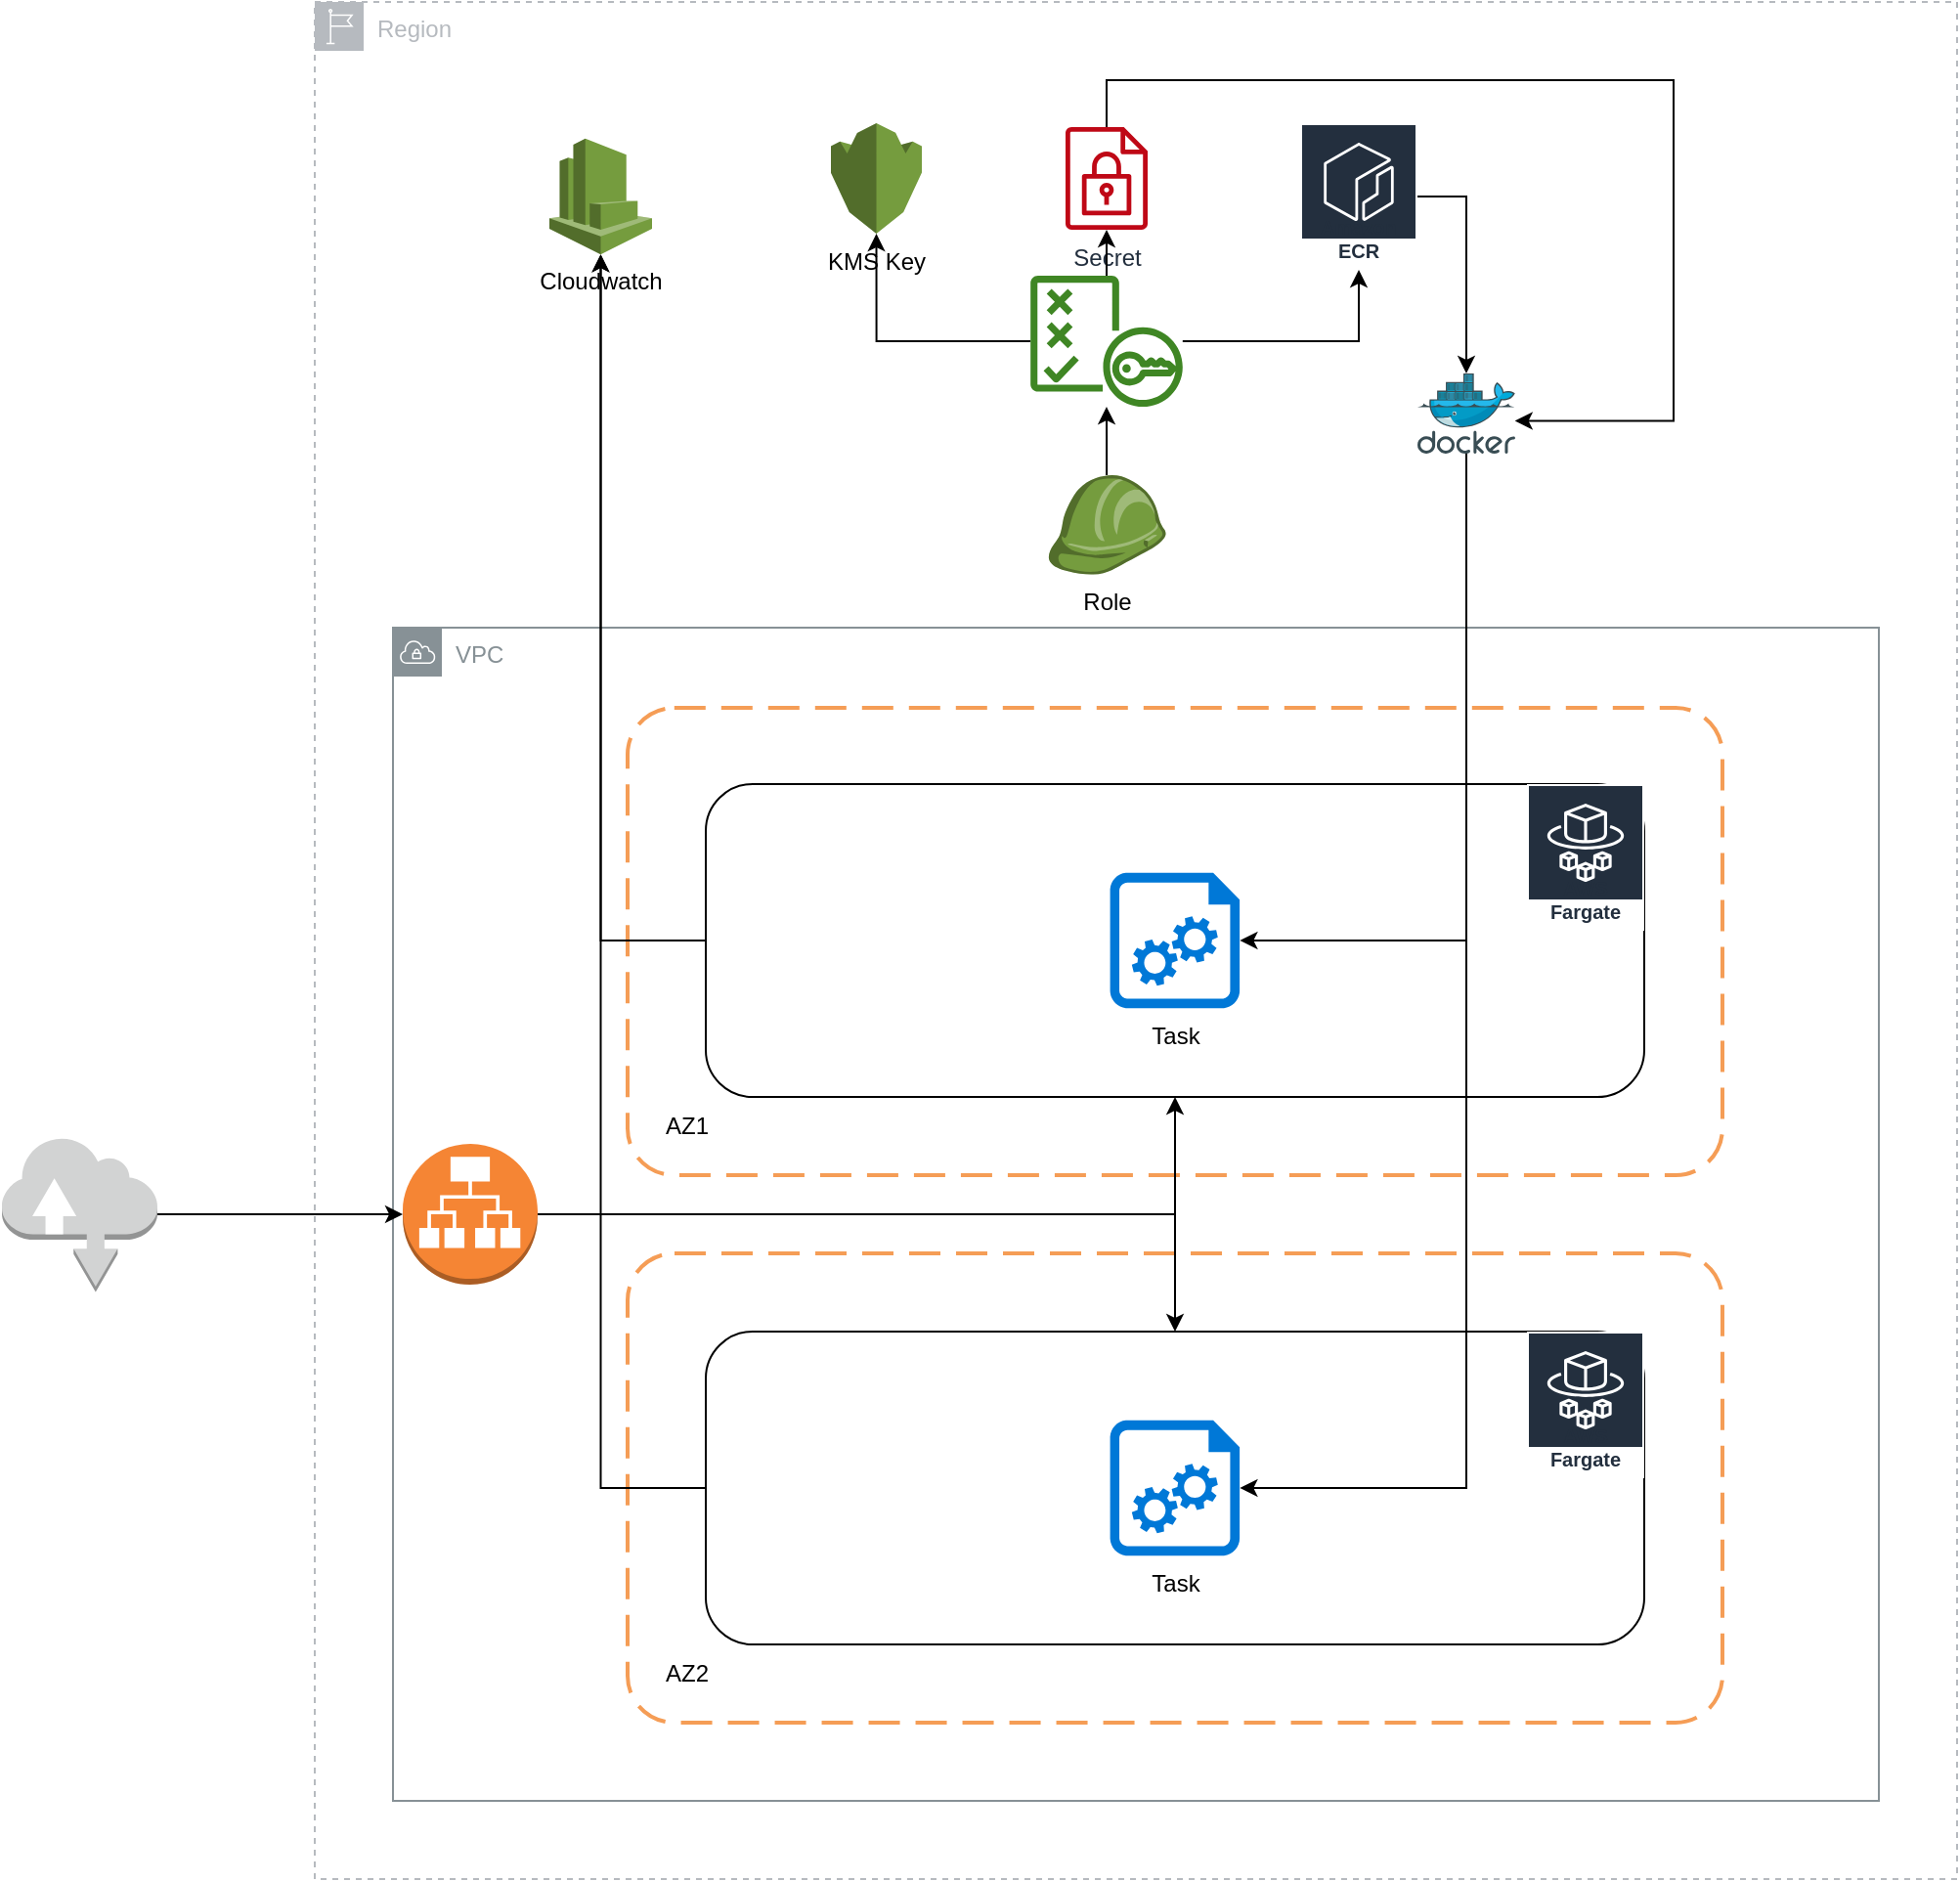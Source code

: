 <mxfile version="16.5.6" type="github">
  <diagram id="Ht1M8jgEwFfnCIfOTk4-" name="Page-1">
    <mxGraphModel dx="2947" dy="2598" grid="1" gridSize="10" guides="1" tooltips="1" connect="1" arrows="1" fold="1" page="1" pageScale="1" pageWidth="1169" pageHeight="827" math="0" shadow="0">
      <root>
        <mxCell id="0" />
        <mxCell id="1" parent="0" />
        <mxCell id="uI_ZGw8OhmgZRURIhKtp-2" value="Region" style="sketch=0;outlineConnect=0;gradientColor=none;html=1;whiteSpace=wrap;fontSize=12;fontStyle=0;shape=mxgraph.aws4.group;grIcon=mxgraph.aws4.group_region;strokeColor=#B6BABF;fillColor=none;verticalAlign=top;align=left;spacingLeft=30;fontColor=#B6BABF;dashed=1;" vertex="1" parent="1">
          <mxGeometry x="-840" y="-1120" width="840" height="960" as="geometry" />
        </mxCell>
        <mxCell id="uI_ZGw8OhmgZRURIhKtp-1" value="VPC" style="sketch=0;outlineConnect=0;gradientColor=none;html=1;whiteSpace=wrap;fontSize=12;fontStyle=0;shape=mxgraph.aws4.group;grIcon=mxgraph.aws4.group_vpc;strokeColor=#879196;fillColor=none;verticalAlign=top;align=left;spacingLeft=30;fontColor=#879196;dashed=0;" vertex="1" parent="1">
          <mxGeometry x="-800" y="-800" width="760" height="600" as="geometry" />
        </mxCell>
        <mxCell id="uI_ZGw8OhmgZRURIhKtp-3" value="" style="rounded=1;arcSize=10;dashed=1;strokeColor=#F59D56;fillColor=none;gradientColor=none;dashPattern=8 4;strokeWidth=2;" vertex="1" parent="1">
          <mxGeometry x="-680" y="-759" width="560" height="239" as="geometry" />
        </mxCell>
        <mxCell id="uI_ZGw8OhmgZRURIhKtp-39" style="edgeStyle=orthogonalEdgeStyle;rounded=0;orthogonalLoop=1;jettySize=auto;html=1;" edge="1" parent="1" source="uI_ZGw8OhmgZRURIhKtp-9" target="uI_ZGw8OhmgZRURIhKtp-37">
          <mxGeometry relative="1" as="geometry" />
        </mxCell>
        <mxCell id="uI_ZGw8OhmgZRURIhKtp-9" value="" style="rounded=1;whiteSpace=wrap;html=1;fillColor=none;" vertex="1" parent="1">
          <mxGeometry x="-640" y="-720" width="480" height="160" as="geometry" />
        </mxCell>
        <mxCell id="uI_ZGw8OhmgZRURIhKtp-4" value="" style="rounded=1;arcSize=10;dashed=1;strokeColor=#F59D56;fillColor=none;gradientColor=none;dashPattern=8 4;strokeWidth=2;" vertex="1" parent="1">
          <mxGeometry x="-680" y="-480" width="560" height="240" as="geometry" />
        </mxCell>
        <mxCell id="uI_ZGw8OhmgZRURIhKtp-5" value="AWS Fargate" style="sketch=0;outlineConnect=0;fontColor=#232F3E;gradientColor=none;strokeColor=#ffffff;fillColor=#232F3E;dashed=0;verticalLabelPosition=middle;verticalAlign=bottom;align=center;html=1;whiteSpace=wrap;fontSize=10;fontStyle=1;spacing=3;shape=mxgraph.aws4.productIcon;prIcon=mxgraph.aws4.fargate;" vertex="1" parent="1">
          <mxGeometry x="-220" y="-720" width="60" height="75" as="geometry" />
        </mxCell>
        <mxCell id="uI_ZGw8OhmgZRURIhKtp-6" value="AZ1" style="text;html=1;strokeColor=none;fillColor=none;align=center;verticalAlign=middle;whiteSpace=wrap;rounded=0;" vertex="1" parent="1">
          <mxGeometry x="-680" y="-560" width="61" height="30" as="geometry" />
        </mxCell>
        <mxCell id="uI_ZGw8OhmgZRURIhKtp-7" value="AZ2" style="text;html=1;strokeColor=none;fillColor=none;align=center;verticalAlign=middle;whiteSpace=wrap;rounded=0;" vertex="1" parent="1">
          <mxGeometry x="-680" y="-280" width="61" height="30" as="geometry" />
        </mxCell>
        <mxCell id="uI_ZGw8OhmgZRURIhKtp-42" style="edgeStyle=orthogonalEdgeStyle;rounded=0;orthogonalLoop=1;jettySize=auto;html=1;" edge="1" parent="1" source="uI_ZGw8OhmgZRURIhKtp-11" target="uI_ZGw8OhmgZRURIhKtp-37">
          <mxGeometry relative="1" as="geometry" />
        </mxCell>
        <mxCell id="uI_ZGw8OhmgZRURIhKtp-11" value="" style="rounded=1;whiteSpace=wrap;html=1;fillColor=none;" vertex="1" parent="1">
          <mxGeometry x="-640" y="-440" width="480" height="160" as="geometry" />
        </mxCell>
        <mxCell id="uI_ZGw8OhmgZRURIhKtp-8" value="AWS Fargate" style="sketch=0;outlineConnect=0;fontColor=#232F3E;gradientColor=none;strokeColor=#ffffff;fillColor=#232F3E;dashed=0;verticalLabelPosition=middle;verticalAlign=bottom;align=center;html=1;whiteSpace=wrap;fontSize=10;fontStyle=1;spacing=3;shape=mxgraph.aws4.productIcon;prIcon=mxgraph.aws4.fargate;" vertex="1" parent="1">
          <mxGeometry x="-220" y="-440" width="60" height="75" as="geometry" />
        </mxCell>
        <mxCell id="uI_ZGw8OhmgZRURIhKtp-13" value="Task" style="sketch=0;aspect=fixed;pointerEvents=1;shadow=0;dashed=0;html=1;strokeColor=none;labelPosition=center;verticalLabelPosition=bottom;verticalAlign=top;align=center;shape=mxgraph.azure.startup_task;fillColor=#0078D7;" vertex="1" parent="1">
          <mxGeometry x="-433.2" y="-674.59" width="66.4" height="69.17" as="geometry" />
        </mxCell>
        <mxCell id="uI_ZGw8OhmgZRURIhKtp-15" value="Task" style="sketch=0;aspect=fixed;pointerEvents=1;shadow=0;dashed=0;html=1;strokeColor=none;labelPosition=center;verticalLabelPosition=bottom;verticalAlign=top;align=center;shape=mxgraph.azure.startup_task;fillColor=#0078D7;" vertex="1" parent="1">
          <mxGeometry x="-433.2" y="-394.59" width="66.4" height="69.17" as="geometry" />
        </mxCell>
        <mxCell id="uI_ZGw8OhmgZRURIhKtp-40" style="edgeStyle=orthogonalEdgeStyle;rounded=0;orthogonalLoop=1;jettySize=auto;html=1;entryX=0.5;entryY=1;entryDx=0;entryDy=0;" edge="1" parent="1" source="uI_ZGw8OhmgZRURIhKtp-17" target="uI_ZGw8OhmgZRURIhKtp-9">
          <mxGeometry relative="1" as="geometry" />
        </mxCell>
        <mxCell id="uI_ZGw8OhmgZRURIhKtp-41" style="edgeStyle=orthogonalEdgeStyle;rounded=0;orthogonalLoop=1;jettySize=auto;html=1;entryX=0.5;entryY=0;entryDx=0;entryDy=0;" edge="1" parent="1" source="uI_ZGw8OhmgZRURIhKtp-17" target="uI_ZGw8OhmgZRURIhKtp-11">
          <mxGeometry relative="1" as="geometry" />
        </mxCell>
        <mxCell id="uI_ZGw8OhmgZRURIhKtp-17" value="" style="outlineConnect=0;dashed=0;verticalLabelPosition=bottom;verticalAlign=top;align=center;html=1;shape=mxgraph.aws3.application_load_balancer;fillColor=#F58534;gradientColor=none;" vertex="1" parent="1">
          <mxGeometry x="-795" y="-536" width="69" height="72" as="geometry" />
        </mxCell>
        <mxCell id="uI_ZGw8OhmgZRURIhKtp-20" value="KMS Key" style="outlineConnect=0;dashed=0;verticalLabelPosition=bottom;verticalAlign=top;align=center;html=1;shape=mxgraph.aws3.kms;fillColor=#759C3E;gradientColor=none;" vertex="1" parent="1">
          <mxGeometry x="-576" y="-1058" width="46.5" height="56.53" as="geometry" />
        </mxCell>
        <mxCell id="uI_ZGw8OhmgZRURIhKtp-33" style="edgeStyle=orthogonalEdgeStyle;rounded=0;orthogonalLoop=1;jettySize=auto;html=1;entryX=0.997;entryY=0.591;entryDx=0;entryDy=0;entryPerimeter=0;" edge="1" parent="1" source="uI_ZGw8OhmgZRURIhKtp-21" target="uI_ZGw8OhmgZRURIhKtp-31">
          <mxGeometry relative="1" as="geometry">
            <Array as="points">
              <mxPoint x="-435" y="-1080" />
              <mxPoint x="-145" y="-1080" />
              <mxPoint x="-145" y="-906" />
            </Array>
          </mxGeometry>
        </mxCell>
        <mxCell id="uI_ZGw8OhmgZRURIhKtp-21" value="Secret" style="sketch=0;outlineConnect=0;fontColor=#232F3E;gradientColor=none;fillColor=#BF0816;strokeColor=none;dashed=0;verticalLabelPosition=bottom;verticalAlign=top;align=center;html=1;fontSize=12;fontStyle=0;aspect=fixed;pointerEvents=1;shape=mxgraph.aws4.encrypted_data;" vertex="1" parent="1">
          <mxGeometry x="-456" y="-1056.16" width="42" height="52.84" as="geometry" />
        </mxCell>
        <mxCell id="uI_ZGw8OhmgZRURIhKtp-22" value="Role" style="outlineConnect=0;dashed=0;verticalLabelPosition=bottom;verticalAlign=top;align=center;html=1;shape=mxgraph.aws3.role;fillColor=#759C3E;gradientColor=none;" vertex="1" parent="1">
          <mxGeometry x="-465.25" y="-878.0" width="60.5" height="50.9" as="geometry" />
        </mxCell>
        <mxCell id="uI_ZGw8OhmgZRURIhKtp-25" style="edgeStyle=orthogonalEdgeStyle;rounded=0;orthogonalLoop=1;jettySize=auto;html=1;entryX=0.5;entryY=1;entryDx=0;entryDy=0;entryPerimeter=0;" edge="1" parent="1" source="uI_ZGw8OhmgZRURIhKtp-23" target="uI_ZGw8OhmgZRURIhKtp-20">
          <mxGeometry relative="1" as="geometry" />
        </mxCell>
        <mxCell id="uI_ZGw8OhmgZRURIhKtp-26" style="edgeStyle=orthogonalEdgeStyle;rounded=0;orthogonalLoop=1;jettySize=auto;html=1;" edge="1" parent="1" source="uI_ZGw8OhmgZRURIhKtp-23" target="uI_ZGw8OhmgZRURIhKtp-21">
          <mxGeometry relative="1" as="geometry" />
        </mxCell>
        <mxCell id="uI_ZGw8OhmgZRURIhKtp-28" style="edgeStyle=orthogonalEdgeStyle;rounded=0;orthogonalLoop=1;jettySize=auto;html=1;" edge="1" parent="1" source="uI_ZGw8OhmgZRURIhKtp-23" target="uI_ZGw8OhmgZRURIhKtp-27">
          <mxGeometry relative="1" as="geometry" />
        </mxCell>
        <mxCell id="uI_ZGw8OhmgZRURIhKtp-23" value="" style="sketch=0;outlineConnect=0;fontColor=#232F3E;gradientColor=none;fillColor=#3F8624;strokeColor=none;dashed=0;verticalLabelPosition=bottom;verticalAlign=top;align=center;html=1;fontSize=12;fontStyle=0;aspect=fixed;pointerEvents=1;shape=mxgraph.aws4.policy;" vertex="1" parent="1">
          <mxGeometry x="-474" y="-979.95" width="78" height="67" as="geometry" />
        </mxCell>
        <mxCell id="uI_ZGw8OhmgZRURIhKtp-32" style="edgeStyle=orthogonalEdgeStyle;rounded=0;orthogonalLoop=1;jettySize=auto;html=1;" edge="1" parent="1" source="uI_ZGw8OhmgZRURIhKtp-27" target="uI_ZGw8OhmgZRURIhKtp-31">
          <mxGeometry relative="1" as="geometry">
            <Array as="points">
              <mxPoint x="-251" y="-1020" />
            </Array>
          </mxGeometry>
        </mxCell>
        <mxCell id="uI_ZGw8OhmgZRURIhKtp-27" value="Amazon ECR" style="sketch=0;outlineConnect=0;fontColor=#232F3E;gradientColor=none;strokeColor=#ffffff;fillColor=#232F3E;dashed=0;verticalLabelPosition=middle;verticalAlign=bottom;align=center;html=1;whiteSpace=wrap;fontSize=10;fontStyle=1;spacing=3;shape=mxgraph.aws4.productIcon;prIcon=mxgraph.aws4.ecr;" vertex="1" parent="1">
          <mxGeometry x="-336" y="-1058" width="60" height="75" as="geometry" />
        </mxCell>
        <mxCell id="uI_ZGw8OhmgZRURIhKtp-29" style="edgeStyle=orthogonalEdgeStyle;rounded=0;orthogonalLoop=1;jettySize=auto;html=1;" edge="1" parent="1" source="uI_ZGw8OhmgZRURIhKtp-22" target="uI_ZGw8OhmgZRURIhKtp-23">
          <mxGeometry relative="1" as="geometry" />
        </mxCell>
        <mxCell id="uI_ZGw8OhmgZRURIhKtp-34" style="edgeStyle=orthogonalEdgeStyle;rounded=0;orthogonalLoop=1;jettySize=auto;html=1;" edge="1" parent="1" source="uI_ZGw8OhmgZRURIhKtp-31" target="uI_ZGw8OhmgZRURIhKtp-13">
          <mxGeometry relative="1" as="geometry">
            <Array as="points">
              <mxPoint x="-251" y="-640" />
            </Array>
          </mxGeometry>
        </mxCell>
        <mxCell id="uI_ZGw8OhmgZRURIhKtp-36" style="edgeStyle=orthogonalEdgeStyle;rounded=0;orthogonalLoop=1;jettySize=auto;html=1;entryX=1;entryY=0.5;entryDx=0;entryDy=0;entryPerimeter=0;" edge="1" parent="1" source="uI_ZGw8OhmgZRURIhKtp-31" target="uI_ZGw8OhmgZRURIhKtp-15">
          <mxGeometry relative="1" as="geometry">
            <Array as="points">
              <mxPoint x="-251" y="-360" />
            </Array>
          </mxGeometry>
        </mxCell>
        <mxCell id="uI_ZGw8OhmgZRURIhKtp-31" value="" style="sketch=0;aspect=fixed;html=1;points=[];align=center;image;fontSize=12;image=img/lib/mscae/Docker.svg;" vertex="1" parent="1">
          <mxGeometry x="-276" y="-930" width="50" height="41" as="geometry" />
        </mxCell>
        <mxCell id="uI_ZGw8OhmgZRURIhKtp-37" value="Cloudwatch" style="outlineConnect=0;dashed=0;verticalLabelPosition=bottom;verticalAlign=top;align=center;html=1;shape=mxgraph.aws3.cloudwatch;fillColor=#759C3E;gradientColor=none;" vertex="1" parent="1">
          <mxGeometry x="-720" y="-1050.09" width="52.5" height="59.18" as="geometry" />
        </mxCell>
        <mxCell id="uI_ZGw8OhmgZRURIhKtp-44" style="edgeStyle=orthogonalEdgeStyle;rounded=0;orthogonalLoop=1;jettySize=auto;html=1;" edge="1" parent="1" source="uI_ZGw8OhmgZRURIhKtp-43" target="uI_ZGw8OhmgZRURIhKtp-17">
          <mxGeometry relative="1" as="geometry" />
        </mxCell>
        <mxCell id="uI_ZGw8OhmgZRURIhKtp-43" value="" style="outlineConnect=0;dashed=0;verticalLabelPosition=bottom;verticalAlign=top;align=center;html=1;shape=mxgraph.aws3.internet;fillColor=#D2D3D3;gradientColor=none;" vertex="1" parent="1">
          <mxGeometry x="-1000" y="-539.75" width="79.5" height="79.5" as="geometry" />
        </mxCell>
      </root>
    </mxGraphModel>
  </diagram>
</mxfile>
